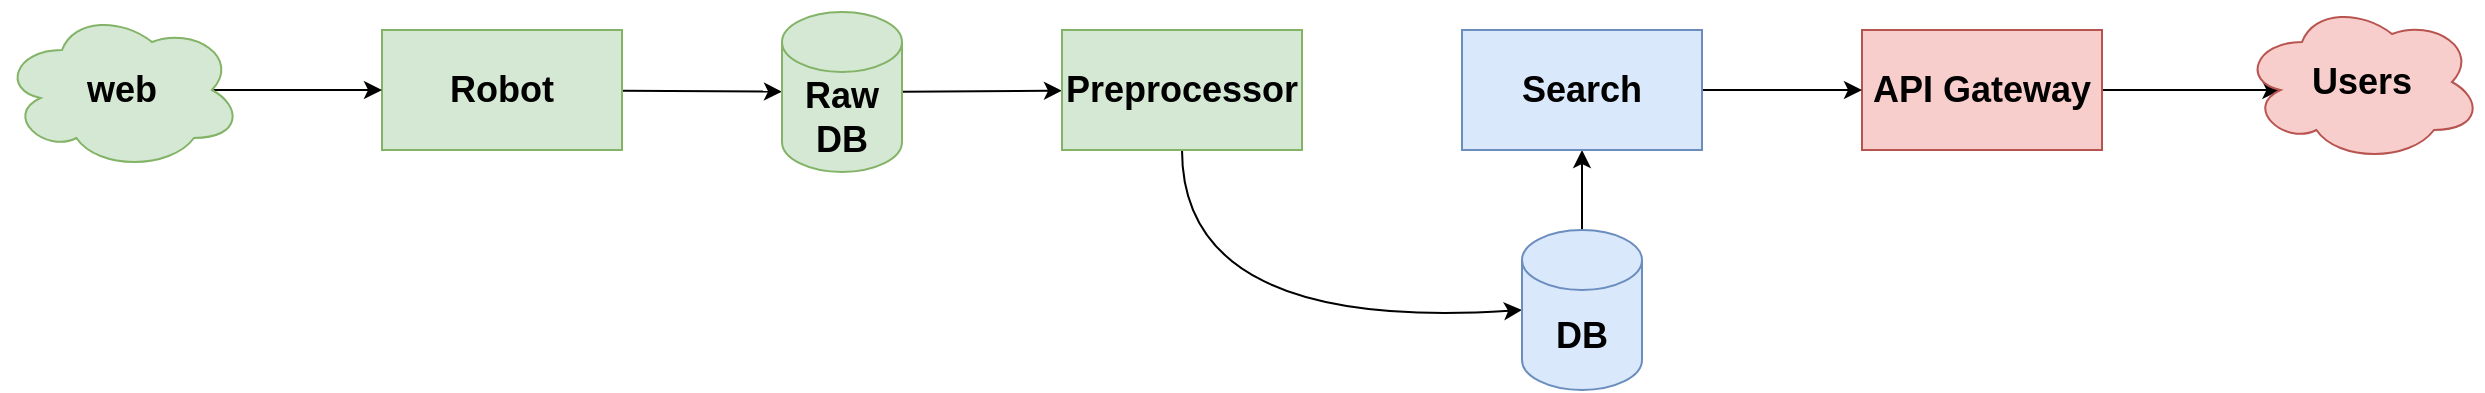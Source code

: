<mxfile version="15.5.0" type="device"><diagram id="cYLCEoad3qtk-Lz5e4os" name="Page-1"><mxGraphModel dx="2249" dy="740" grid="1" gridSize="10" guides="1" tooltips="1" connect="1" arrows="1" fold="1" page="1" pageScale="1" pageWidth="827" pageHeight="1169" math="0" shadow="0"><root><mxCell id="0"/><mxCell id="1" parent="0"/><mxCell id="relA8yDcm5mnlszoBtch-1" value="" style="edgeStyle=none;curved=1;orthogonalLoop=1;jettySize=auto;html=1;" edge="1" parent="1" source="relA8yDcm5mnlszoBtch-2" target="relA8yDcm5mnlszoBtch-4"><mxGeometry relative="1" as="geometry"/></mxCell><mxCell id="relA8yDcm5mnlszoBtch-2" value="&lt;font style=&quot;font-size: 18px&quot;&gt;&lt;b&gt;Robot&lt;/b&gt;&lt;/font&gt;" style="rounded=0;whiteSpace=wrap;html=1;fillColor=#d5e8d4;strokeColor=#82b366;" vertex="1" parent="1"><mxGeometry x="180" y="459" width="120" height="60" as="geometry"/></mxCell><mxCell id="relA8yDcm5mnlszoBtch-3" value="" style="edgeStyle=none;curved=1;orthogonalLoop=1;jettySize=auto;html=1;" edge="1" parent="1" source="relA8yDcm5mnlszoBtch-4" target="relA8yDcm5mnlszoBtch-6"><mxGeometry relative="1" as="geometry"/></mxCell><mxCell id="relA8yDcm5mnlszoBtch-4" value="&lt;font style=&quot;font-size: 18px&quot;&gt;&lt;b&gt;Raw DB&lt;/b&gt;&lt;/font&gt;" style="shape=cylinder3;whiteSpace=wrap;html=1;boundedLbl=1;backgroundOutline=1;size=15;fillColor=#d5e8d4;strokeColor=#82b366;" vertex="1" parent="1"><mxGeometry x="380" y="450" width="60" height="80" as="geometry"/></mxCell><mxCell id="relA8yDcm5mnlszoBtch-5" style="edgeStyle=none;curved=1;orthogonalLoop=1;jettySize=auto;html=1;exitX=0.5;exitY=1;exitDx=0;exitDy=0;entryX=0;entryY=0.5;entryDx=0;entryDy=0;entryPerimeter=0;" edge="1" parent="1" source="relA8yDcm5mnlszoBtch-6" target="relA8yDcm5mnlszoBtch-8"><mxGeometry relative="1" as="geometry"><Array as="points"><mxPoint x="580" y="610"/></Array></mxGeometry></mxCell><mxCell id="relA8yDcm5mnlszoBtch-6" value="&lt;b&gt;&lt;font style=&quot;font-size: 18px&quot;&gt;Preprocessor&lt;/font&gt;&lt;/b&gt;" style="rounded=0;whiteSpace=wrap;html=1;fillColor=#d5e8d4;strokeColor=#82b366;" vertex="1" parent="1"><mxGeometry x="520" y="459" width="120" height="60" as="geometry"/></mxCell><mxCell id="relA8yDcm5mnlszoBtch-7" style="edgeStyle=none;curved=1;orthogonalLoop=1;jettySize=auto;html=1;exitX=0.5;exitY=0;exitDx=0;exitDy=0;exitPerimeter=0;entryX=0.5;entryY=1;entryDx=0;entryDy=0;" edge="1" parent="1" source="relA8yDcm5mnlszoBtch-8" target="relA8yDcm5mnlszoBtch-12"><mxGeometry relative="1" as="geometry"/></mxCell><mxCell id="relA8yDcm5mnlszoBtch-8" value="&lt;font style=&quot;font-size: 18px&quot;&gt;&lt;b&gt;DB&lt;/b&gt;&lt;/font&gt;" style="shape=cylinder3;whiteSpace=wrap;html=1;boundedLbl=1;backgroundOutline=1;size=15;fillColor=#dae8fc;strokeColor=#6c8ebf;" vertex="1" parent="1"><mxGeometry x="750" y="559" width="60" height="80" as="geometry"/></mxCell><mxCell id="relA8yDcm5mnlszoBtch-9" style="edgeStyle=none;curved=1;orthogonalLoop=1;jettySize=auto;html=1;exitX=1;exitY=0.5;exitDx=0;exitDy=0;entryX=0.16;entryY=0.55;entryDx=0;entryDy=0;entryPerimeter=0;fontSize=18;" edge="1" parent="1" source="relA8yDcm5mnlszoBtch-10" target="relA8yDcm5mnlszoBtch-17"><mxGeometry relative="1" as="geometry"/></mxCell><mxCell id="relA8yDcm5mnlszoBtch-10" value="&lt;b&gt;&lt;font style=&quot;font-size: 18px&quot;&gt;API Gateway&lt;/font&gt;&lt;/b&gt;" style="rounded=0;whiteSpace=wrap;html=1;fillColor=#f8cecc;strokeColor=#b85450;" vertex="1" parent="1"><mxGeometry x="920" y="459" width="120" height="60" as="geometry"/></mxCell><mxCell id="relA8yDcm5mnlszoBtch-11" style="edgeStyle=none;curved=1;orthogonalLoop=1;jettySize=auto;html=1;exitX=1;exitY=0.5;exitDx=0;exitDy=0;entryX=0;entryY=0.5;entryDx=0;entryDy=0;" edge="1" parent="1" source="relA8yDcm5mnlszoBtch-12" target="relA8yDcm5mnlszoBtch-10"><mxGeometry relative="1" as="geometry"/></mxCell><mxCell id="relA8yDcm5mnlszoBtch-12" value="&lt;b style=&quot;font-size: 18px&quot;&gt;Search&lt;/b&gt;" style="rounded=0;whiteSpace=wrap;html=1;fillColor=#dae8fc;strokeColor=#6c8ebf;" vertex="1" parent="1"><mxGeometry x="720" y="459" width="120" height="60" as="geometry"/></mxCell><mxCell id="relA8yDcm5mnlszoBtch-15" style="edgeStyle=none;curved=1;orthogonalLoop=1;jettySize=auto;html=1;exitX=0.875;exitY=0.5;exitDx=0;exitDy=0;exitPerimeter=0;entryX=0;entryY=0.5;entryDx=0;entryDy=0;" edge="1" parent="1" source="relA8yDcm5mnlszoBtch-16" target="relA8yDcm5mnlszoBtch-2"><mxGeometry relative="1" as="geometry"/></mxCell><mxCell id="relA8yDcm5mnlszoBtch-16" value="&lt;b&gt;&lt;font style=&quot;font-size: 18px&quot;&gt;web&lt;/font&gt;&lt;/b&gt;" style="ellipse;shape=cloud;whiteSpace=wrap;html=1;fontSize=18;fillColor=#d5e8d4;strokeColor=#82b366;" vertex="1" parent="1"><mxGeometry x="-10" y="449" width="120" height="80" as="geometry"/></mxCell><mxCell id="relA8yDcm5mnlszoBtch-17" value="&lt;b&gt;&lt;font style=&quot;font-size: 18px&quot;&gt;Users&lt;/font&gt;&lt;/b&gt;" style="ellipse;shape=cloud;whiteSpace=wrap;html=1;fontSize=18;fillColor=#f8cecc;strokeColor=#b85450;" vertex="1" parent="1"><mxGeometry x="1110" y="445" width="120" height="80" as="geometry"/></mxCell></root></mxGraphModel></diagram></mxfile>